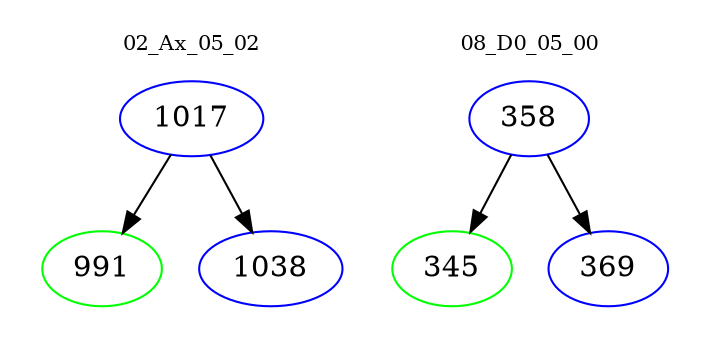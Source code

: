 digraph{
subgraph cluster_0 {
color = white
label = "02_Ax_05_02";
fontsize=10;
T0_1017 [label="1017", color="blue"]
T0_1017 -> T0_991 [color="black"]
T0_991 [label="991", color="green"]
T0_1017 -> T0_1038 [color="black"]
T0_1038 [label="1038", color="blue"]
}
subgraph cluster_1 {
color = white
label = "08_D0_05_00";
fontsize=10;
T1_358 [label="358", color="blue"]
T1_358 -> T1_345 [color="black"]
T1_345 [label="345", color="green"]
T1_358 -> T1_369 [color="black"]
T1_369 [label="369", color="blue"]
}
}
